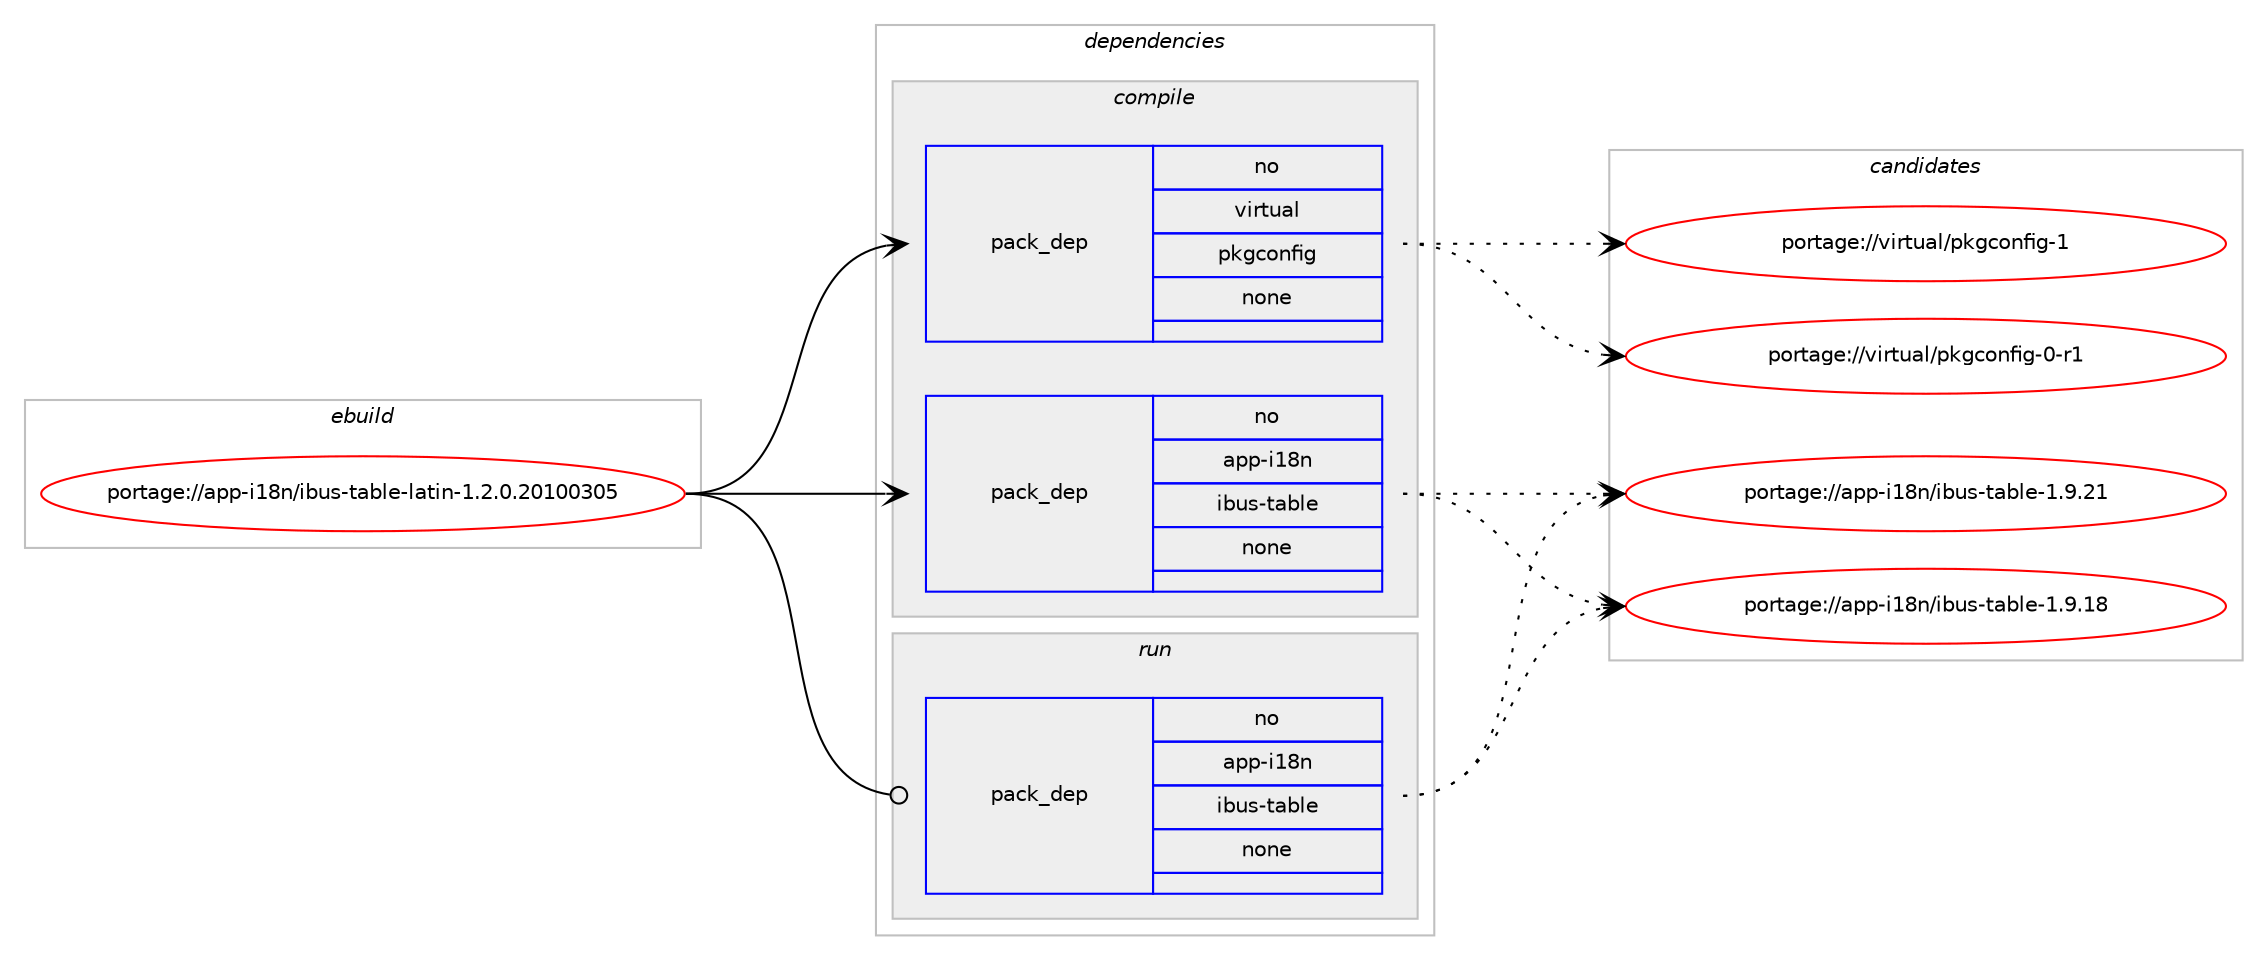 digraph prolog {

# *************
# Graph options
# *************

newrank=true;
concentrate=true;
compound=true;
graph [rankdir=LR,fontname=Helvetica,fontsize=10,ranksep=1.5];#, ranksep=2.5, nodesep=0.2];
edge  [arrowhead=vee];
node  [fontname=Helvetica,fontsize=10];

# **********
# The ebuild
# **********

subgraph cluster_leftcol {
color=gray;
label=<<i>ebuild</i>>;
id [label="portage://app-i18n/ibus-table-latin-1.2.0.20100305", color=red, width=4, href="../app-i18n/ibus-table-latin-1.2.0.20100305.svg"];
}

# ****************
# The dependencies
# ****************

subgraph cluster_midcol {
color=gray;
label=<<i>dependencies</i>>;
subgraph cluster_compile {
fillcolor="#eeeeee";
style=filled;
label=<<i>compile</i>>;
subgraph pack464965 {
dependency618006 [label=<<TABLE BORDER="0" CELLBORDER="1" CELLSPACING="0" CELLPADDING="4" WIDTH="220"><TR><TD ROWSPAN="6" CELLPADDING="30">pack_dep</TD></TR><TR><TD WIDTH="110">no</TD></TR><TR><TD>app-i18n</TD></TR><TR><TD>ibus-table</TD></TR><TR><TD>none</TD></TR><TR><TD></TD></TR></TABLE>>, shape=none, color=blue];
}
id:e -> dependency618006:w [weight=20,style="solid",arrowhead="vee"];
subgraph pack464966 {
dependency618007 [label=<<TABLE BORDER="0" CELLBORDER="1" CELLSPACING="0" CELLPADDING="4" WIDTH="220"><TR><TD ROWSPAN="6" CELLPADDING="30">pack_dep</TD></TR><TR><TD WIDTH="110">no</TD></TR><TR><TD>virtual</TD></TR><TR><TD>pkgconfig</TD></TR><TR><TD>none</TD></TR><TR><TD></TD></TR></TABLE>>, shape=none, color=blue];
}
id:e -> dependency618007:w [weight=20,style="solid",arrowhead="vee"];
}
subgraph cluster_compileandrun {
fillcolor="#eeeeee";
style=filled;
label=<<i>compile and run</i>>;
}
subgraph cluster_run {
fillcolor="#eeeeee";
style=filled;
label=<<i>run</i>>;
subgraph pack464967 {
dependency618008 [label=<<TABLE BORDER="0" CELLBORDER="1" CELLSPACING="0" CELLPADDING="4" WIDTH="220"><TR><TD ROWSPAN="6" CELLPADDING="30">pack_dep</TD></TR><TR><TD WIDTH="110">no</TD></TR><TR><TD>app-i18n</TD></TR><TR><TD>ibus-table</TD></TR><TR><TD>none</TD></TR><TR><TD></TD></TR></TABLE>>, shape=none, color=blue];
}
id:e -> dependency618008:w [weight=20,style="solid",arrowhead="odot"];
}
}

# **************
# The candidates
# **************

subgraph cluster_choices {
rank=same;
color=gray;
label=<<i>candidates</i>>;

subgraph choice464965 {
color=black;
nodesep=1;
choice97112112451054956110471059811711545116979810810145494657465049 [label="portage://app-i18n/ibus-table-1.9.21", color=red, width=4,href="../app-i18n/ibus-table-1.9.21.svg"];
choice97112112451054956110471059811711545116979810810145494657464956 [label="portage://app-i18n/ibus-table-1.9.18", color=red, width=4,href="../app-i18n/ibus-table-1.9.18.svg"];
dependency618006:e -> choice97112112451054956110471059811711545116979810810145494657465049:w [style=dotted,weight="100"];
dependency618006:e -> choice97112112451054956110471059811711545116979810810145494657464956:w [style=dotted,weight="100"];
}
subgraph choice464966 {
color=black;
nodesep=1;
choice1181051141161179710847112107103991111101021051034549 [label="portage://virtual/pkgconfig-1", color=red, width=4,href="../virtual/pkgconfig-1.svg"];
choice11810511411611797108471121071039911111010210510345484511449 [label="portage://virtual/pkgconfig-0-r1", color=red, width=4,href="../virtual/pkgconfig-0-r1.svg"];
dependency618007:e -> choice1181051141161179710847112107103991111101021051034549:w [style=dotted,weight="100"];
dependency618007:e -> choice11810511411611797108471121071039911111010210510345484511449:w [style=dotted,weight="100"];
}
subgraph choice464967 {
color=black;
nodesep=1;
choice97112112451054956110471059811711545116979810810145494657465049 [label="portage://app-i18n/ibus-table-1.9.21", color=red, width=4,href="../app-i18n/ibus-table-1.9.21.svg"];
choice97112112451054956110471059811711545116979810810145494657464956 [label="portage://app-i18n/ibus-table-1.9.18", color=red, width=4,href="../app-i18n/ibus-table-1.9.18.svg"];
dependency618008:e -> choice97112112451054956110471059811711545116979810810145494657465049:w [style=dotted,weight="100"];
dependency618008:e -> choice97112112451054956110471059811711545116979810810145494657464956:w [style=dotted,weight="100"];
}
}

}
